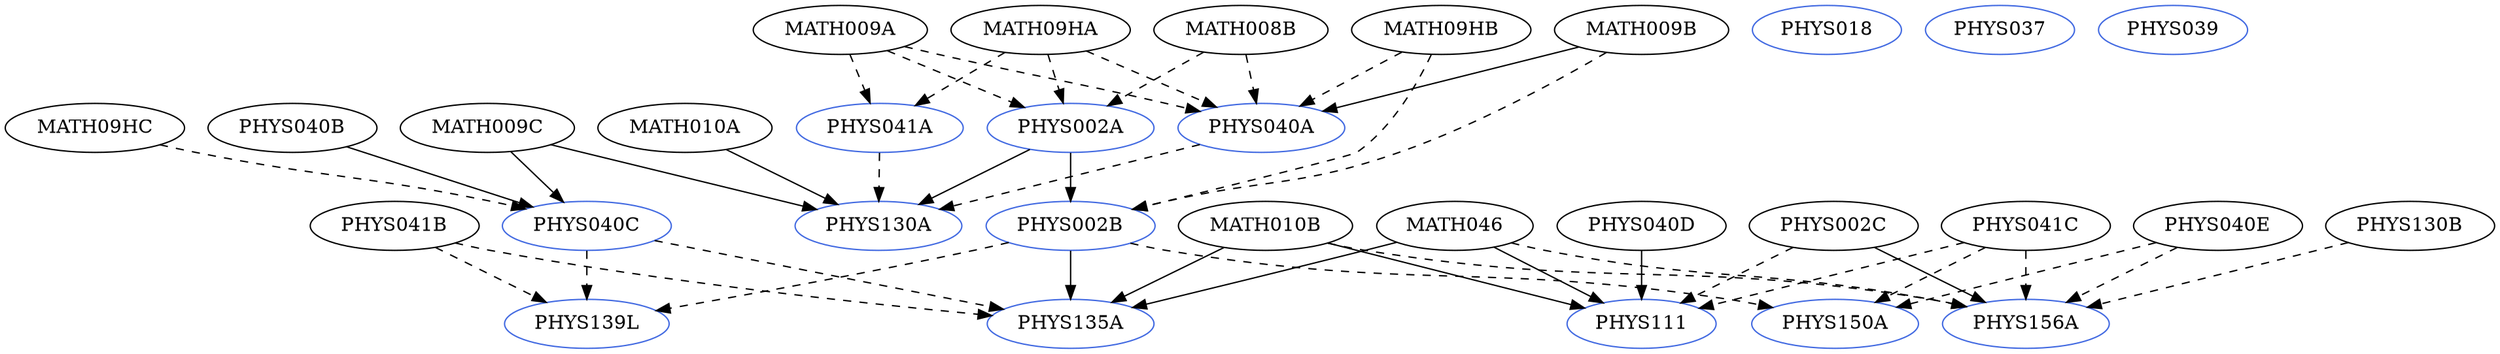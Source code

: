 // classflow physics
digraph {
	PHYS002A [color=royalblue]
	PHYS002B [color=royalblue]
	PHYS018 [color=royalblue]
	PHYS037 [color=royalblue]
	PHYS039 [color=royalblue]
	PHYS040A [color=royalblue]
	PHYS040C [color=royalblue]
	PHYS041A [color=royalblue]
	PHYS111 [color=royalblue]
	PHYS130A [color=royalblue]
	PHYS135A [color=royalblue]
	PHYS139L [color=royalblue]
	PHYS150A [color=royalblue]
	PHYS156A [color=royalblue]
	MATH009A -> PHYS002A [style=dashed]
	MATH09HA -> PHYS002A [style=dashed]
	MATH008B -> PHYS002A [style=dashed]
	PHYS002A -> PHYS002B
	MATH009B -> PHYS002B [style=dashed]
	MATH09HB -> PHYS002B [style=dashed]
	MATH009B -> PHYS040A
	MATH008B -> PHYS040A [style=dashed]
	MATH009A -> PHYS040A [style=dashed]
	MATH09HA -> PHYS040A [style=dashed]
	MATH09HB -> PHYS040A [style=dashed]
	PHYS040B -> PHYS040C
	MATH009C -> PHYS040C
	MATH09HC -> PHYS040C [style=dashed]
	MATH009A -> PHYS041A [style=dashed]
	MATH09HA -> PHYS041A [style=dashed]
	MATH010B -> PHYS111
	MATH046 -> PHYS111
	PHYS040D -> PHYS111
	PHYS041C -> PHYS111 [style=dashed]
	PHYS002C -> PHYS111 [style=dashed]
	MATH009C -> PHYS130A
	MATH010A -> PHYS130A
	PHYS002A -> PHYS130A
	PHYS040A -> PHYS130A [style=dashed]
	PHYS041A -> PHYS130A [style=dashed]
	MATH010B -> PHYS135A
	MATH046 -> PHYS135A
	PHYS002B -> PHYS135A
	PHYS040C -> PHYS135A [style=dashed]
	PHYS041B -> PHYS135A [style=dashed]
	PHYS002B -> PHYS139L [style=dashed]
	PHYS040C -> PHYS139L [style=dashed]
	PHYS041B -> PHYS139L [style=dashed]
	PHYS002B -> PHYS150A [style=dashed]
	PHYS040E -> PHYS150A [style=dashed]
	PHYS041C -> PHYS150A [style=dashed]
	PHYS002C -> PHYS156A
	MATH010B -> PHYS156A [style=dashed]
	MATH046 -> PHYS156A [style=dashed]
	PHYS130B -> PHYS156A [style=dashed]
	PHYS040E -> PHYS156A [style=dashed]
	PHYS041C -> PHYS156A [style=dashed]
}
